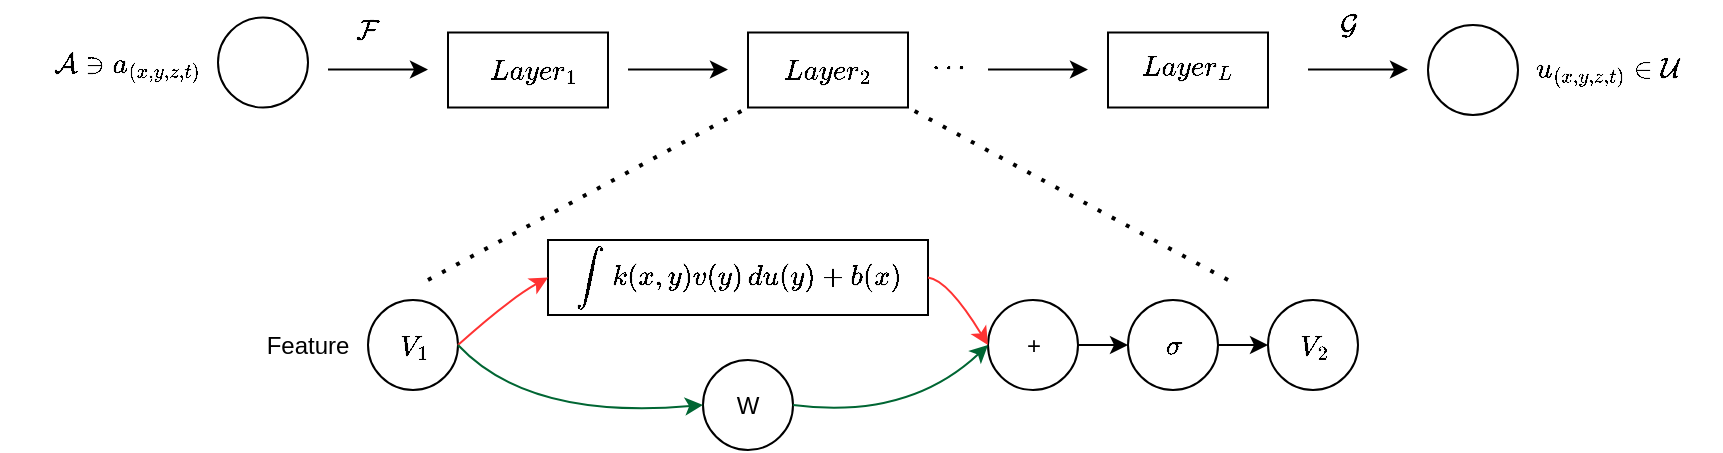 <mxfile version="20.6.0" type="github">
  <diagram id="jRTN0cFvYoGHmCCxgY_o" name="第 1 页">
    <mxGraphModel dx="865" dy="456" grid="1" gridSize="10" guides="1" tooltips="1" connect="1" arrows="1" fold="1" page="1" pageScale="1" pageWidth="827" pageHeight="1169" math="1" shadow="0">
      <root>
        <mxCell id="0" />
        <mxCell id="1" parent="0" />
        <mxCell id="Br2PCXPAsLtzKkhdz4Kh-1" value="$$\mathcal{A} \ni \mathcal{a}_{(x,y,z,t)}$$" style="text;html=1;strokeColor=none;fillColor=none;align=center;verticalAlign=middle;whiteSpace=wrap;rounded=0;" vertex="1" parent="1">
          <mxGeometry x="60" y="157.5" width="60" height="30" as="geometry" />
        </mxCell>
        <mxCell id="Br2PCXPAsLtzKkhdz4Kh-2" value="" style="endArrow=classic;html=1;rounded=0;" edge="1" parent="1">
          <mxGeometry width="50" height="50" relative="1" as="geometry">
            <mxPoint x="190" y="174.8" as="sourcePoint" />
            <mxPoint x="240" y="174.8" as="targetPoint" />
          </mxGeometry>
        </mxCell>
        <mxCell id="Br2PCXPAsLtzKkhdz4Kh-3" value="$$\mathcal{F}$$" style="text;html=1;strokeColor=none;fillColor=none;align=center;verticalAlign=middle;whiteSpace=wrap;rounded=0;" vertex="1" parent="1">
          <mxGeometry x="180" y="140" width="60" height="30" as="geometry" />
        </mxCell>
        <mxCell id="Br2PCXPAsLtzKkhdz4Kh-6" value="" style="endArrow=classic;html=1;rounded=0;" edge="1" parent="1">
          <mxGeometry width="50" height="50" relative="1" as="geometry">
            <mxPoint x="680" y="174.8" as="sourcePoint" />
            <mxPoint x="730" y="174.8" as="targetPoint" />
          </mxGeometry>
        </mxCell>
        <mxCell id="Br2PCXPAsLtzKkhdz4Kh-7" value="$$\mathcal{G}$$" style="text;html=1;strokeColor=none;fillColor=none;align=center;verticalAlign=middle;whiteSpace=wrap;rounded=0;" vertex="1" parent="1">
          <mxGeometry x="670" y="140" width="60" height="25" as="geometry" />
        </mxCell>
        <mxCell id="Br2PCXPAsLtzKkhdz4Kh-8" value="$$ \mathcal{u}_{(x,y,z,t)} \in \mathcal{U}$$" style="text;html=1;strokeColor=none;fillColor=none;align=center;verticalAlign=middle;whiteSpace=wrap;rounded=0;" vertex="1" parent="1">
          <mxGeometry x="800" y="160" width="60" height="30" as="geometry" />
        </mxCell>
        <mxCell id="Br2PCXPAsLtzKkhdz4Kh-9" value="" style="rounded=0;whiteSpace=wrap;html=1;" vertex="1" parent="1">
          <mxGeometry x="250" y="156.25" width="80" height="37.5" as="geometry" />
        </mxCell>
        <mxCell id="Br2PCXPAsLtzKkhdz4Kh-11" value="" style="rounded=0;whiteSpace=wrap;html=1;" vertex="1" parent="1">
          <mxGeometry x="400" y="156.25" width="80" height="37.5" as="geometry" />
        </mxCell>
        <mxCell id="Br2PCXPAsLtzKkhdz4Kh-12" value="" style="endArrow=classic;html=1;rounded=0;" edge="1" parent="1">
          <mxGeometry width="50" height="50" relative="1" as="geometry">
            <mxPoint x="340" y="174.76" as="sourcePoint" />
            <mxPoint x="390" y="174.76" as="targetPoint" />
          </mxGeometry>
        </mxCell>
        <mxCell id="Br2PCXPAsLtzKkhdz4Kh-13" value="" style="rounded=0;whiteSpace=wrap;html=1;" vertex="1" parent="1">
          <mxGeometry x="580" y="156.25" width="80" height="37.5" as="geometry" />
        </mxCell>
        <mxCell id="Br2PCXPAsLtzKkhdz4Kh-14" value="" style="endArrow=classic;html=1;rounded=0;" edge="1" parent="1">
          <mxGeometry width="50" height="50" relative="1" as="geometry">
            <mxPoint x="520" y="174.76" as="sourcePoint" />
            <mxPoint x="570" y="174.76" as="targetPoint" />
          </mxGeometry>
        </mxCell>
        <mxCell id="Br2PCXPAsLtzKkhdz4Kh-15" value="$$\cdots$$" style="text;html=1;strokeColor=none;fillColor=none;align=center;verticalAlign=middle;whiteSpace=wrap;rounded=0;" vertex="1" parent="1">
          <mxGeometry x="470" y="160" width="60" height="25" as="geometry" />
        </mxCell>
        <mxCell id="Br2PCXPAsLtzKkhdz4Kh-16" value="" style="endArrow=none;dashed=1;html=1;dashPattern=1 3;strokeWidth=2;rounded=0;" edge="1" parent="1">
          <mxGeometry width="50" height="50" relative="1" as="geometry">
            <mxPoint x="240" y="280" as="sourcePoint" />
            <mxPoint x="400" y="193.75" as="targetPoint" />
          </mxGeometry>
        </mxCell>
        <mxCell id="Br2PCXPAsLtzKkhdz4Kh-17" value="" style="endArrow=none;dashed=1;html=1;dashPattern=1 3;strokeWidth=2;rounded=0;" edge="1" parent="1">
          <mxGeometry width="50" height="50" relative="1" as="geometry">
            <mxPoint x="640" y="280" as="sourcePoint" />
            <mxPoint x="480" y="193.75" as="targetPoint" />
          </mxGeometry>
        </mxCell>
        <mxCell id="Br2PCXPAsLtzKkhdz4Kh-20" value="" style="ellipse;whiteSpace=wrap;html=1;aspect=fixed;" vertex="1" parent="1">
          <mxGeometry x="135" y="148.75" width="45" height="45" as="geometry" />
        </mxCell>
        <mxCell id="Br2PCXPAsLtzKkhdz4Kh-21" value="" style="ellipse;whiteSpace=wrap;html=1;aspect=fixed;" vertex="1" parent="1">
          <mxGeometry x="740" y="152.5" width="45" height="45" as="geometry" />
        </mxCell>
        <mxCell id="Br2PCXPAsLtzKkhdz4Kh-24" value="$$V_{1}$$" style="text;html=1;strokeColor=none;fillColor=none;align=center;verticalAlign=middle;whiteSpace=wrap;rounded=0;" vertex="1" parent="1">
          <mxGeometry x="202.5" y="297.5" width="60" height="30" as="geometry" />
        </mxCell>
        <mxCell id="Br2PCXPAsLtzKkhdz4Kh-22" value="" style="ellipse;whiteSpace=wrap;html=1;aspect=fixed;fillColor=none;" vertex="1" parent="1">
          <mxGeometry x="210" y="290" width="45" height="45" as="geometry" />
        </mxCell>
        <mxCell id="Br2PCXPAsLtzKkhdz4Kh-23" value="Feature" style="text;html=1;strokeColor=none;fillColor=none;align=center;verticalAlign=middle;whiteSpace=wrap;rounded=0;" vertex="1" parent="1">
          <mxGeometry x="150" y="297.5" width="60" height="30" as="geometry" />
        </mxCell>
        <mxCell id="Br2PCXPAsLtzKkhdz4Kh-25" value="" style="rounded=0;whiteSpace=wrap;html=1;" vertex="1" parent="1">
          <mxGeometry x="300" y="260" width="190" height="37.5" as="geometry" />
        </mxCell>
        <mxCell id="Br2PCXPAsLtzKkhdz4Kh-28" value="" style="ellipse;whiteSpace=wrap;html=1;aspect=fixed;" vertex="1" parent="1">
          <mxGeometry x="377.5" y="320" width="45" height="45" as="geometry" />
        </mxCell>
        <mxCell id="Br2PCXPAsLtzKkhdz4Kh-31" value="" style="ellipse;whiteSpace=wrap;html=1;aspect=fixed;" vertex="1" parent="1">
          <mxGeometry x="520" y="290" width="45" height="45" as="geometry" />
        </mxCell>
        <mxCell id="Br2PCXPAsLtzKkhdz4Kh-29" value="W" style="text;html=1;strokeColor=none;fillColor=none;align=center;verticalAlign=middle;whiteSpace=wrap;rounded=0;" vertex="1" parent="1">
          <mxGeometry x="370" y="327.5" width="60" height="30" as="geometry" />
        </mxCell>
        <mxCell id="Br2PCXPAsLtzKkhdz4Kh-32" value="" style="ellipse;whiteSpace=wrap;html=1;aspect=fixed;" vertex="1" parent="1">
          <mxGeometry x="590" y="290" width="45" height="45" as="geometry" />
        </mxCell>
        <mxCell id="Br2PCXPAsLtzKkhdz4Kh-33" value="" style="ellipse;whiteSpace=wrap;html=1;aspect=fixed;" vertex="1" parent="1">
          <mxGeometry x="660" y="290" width="45" height="45" as="geometry" />
        </mxCell>
        <mxCell id="Br2PCXPAsLtzKkhdz4Kh-34" value="$$Layer_{1}$$" style="text;html=1;strokeColor=none;fillColor=none;align=center;verticalAlign=middle;whiteSpace=wrap;rounded=0;" vertex="1" parent="1">
          <mxGeometry x="262.5" y="160" width="60" height="30" as="geometry" />
        </mxCell>
        <mxCell id="Br2PCXPAsLtzKkhdz4Kh-35" value="$$Layer_{2}$$" style="text;html=1;strokeColor=none;fillColor=none;align=center;verticalAlign=middle;whiteSpace=wrap;rounded=0;" vertex="1" parent="1">
          <mxGeometry x="410" y="160" width="60" height="30" as="geometry" />
        </mxCell>
        <mxCell id="Br2PCXPAsLtzKkhdz4Kh-36" value="$$Layer_{L}$$" style="text;html=1;strokeColor=none;fillColor=none;align=center;verticalAlign=middle;whiteSpace=wrap;rounded=0;" vertex="1" parent="1">
          <mxGeometry x="590" y="157.5" width="60" height="30" as="geometry" />
        </mxCell>
        <mxCell id="Br2PCXPAsLtzKkhdz4Kh-37" value="+" style="text;html=1;strokeColor=none;fillColor=none;align=center;verticalAlign=middle;whiteSpace=wrap;rounded=0;" vertex="1" parent="1">
          <mxGeometry x="512.5" y="297.5" width="60" height="30" as="geometry" />
        </mxCell>
        <mxCell id="Br2PCXPAsLtzKkhdz4Kh-38" value="$$\sigma$$" style="text;html=1;strokeColor=none;fillColor=none;align=center;verticalAlign=middle;whiteSpace=wrap;rounded=0;" vertex="1" parent="1">
          <mxGeometry x="582.5" y="297.5" width="60" height="30" as="geometry" />
        </mxCell>
        <mxCell id="Br2PCXPAsLtzKkhdz4Kh-39" value="$$V_{2}$$" style="text;html=1;strokeColor=none;fillColor=none;align=center;verticalAlign=middle;whiteSpace=wrap;rounded=0;" vertex="1" parent="1">
          <mxGeometry x="652.5" y="297.5" width="60" height="30" as="geometry" />
        </mxCell>
        <mxCell id="Br2PCXPAsLtzKkhdz4Kh-40" value="" style="curved=1;endArrow=classic;html=1;rounded=0;exitX=1;exitY=0.5;exitDx=0;exitDy=0;entryX=0;entryY=0.5;entryDx=0;entryDy=0;strokeColor=#FF3333;" edge="1" parent="1" source="Br2PCXPAsLtzKkhdz4Kh-22" target="Br2PCXPAsLtzKkhdz4Kh-25">
          <mxGeometry width="50" height="50" relative="1" as="geometry">
            <mxPoint x="270" y="297.5" as="sourcePoint" />
            <mxPoint x="305" y="247.5" as="targetPoint" />
            <Array as="points">
              <mxPoint x="280" y="290" />
            </Array>
          </mxGeometry>
        </mxCell>
        <mxCell id="Br2PCXPAsLtzKkhdz4Kh-43" value="" style="curved=1;endArrow=classic;html=1;rounded=0;exitX=1;exitY=0.5;exitDx=0;exitDy=0;entryX=0;entryY=0.5;entryDx=0;entryDy=0;strokeColor=#006633;" edge="1" parent="1" source="Br2PCXPAsLtzKkhdz4Kh-22" target="Br2PCXPAsLtzKkhdz4Kh-28">
          <mxGeometry width="50" height="50" relative="1" as="geometry">
            <mxPoint x="265.0" y="322.5" as="sourcePoint" />
            <mxPoint x="350" y="350" as="targetPoint" />
            <Array as="points">
              <mxPoint x="290" y="350" />
            </Array>
          </mxGeometry>
        </mxCell>
        <mxCell id="Br2PCXPAsLtzKkhdz4Kh-46" value="" style="curved=1;endArrow=classic;html=1;rounded=0;exitX=1;exitY=0.5;exitDx=0;exitDy=0;entryX=0;entryY=0.5;entryDx=0;entryDy=0;strokeColor=#006633;" edge="1" parent="1" source="Br2PCXPAsLtzKkhdz4Kh-28" target="Br2PCXPAsLtzKkhdz4Kh-31">
          <mxGeometry width="50" height="50" relative="1" as="geometry">
            <mxPoint x="430.0" y="340" as="sourcePoint" />
            <mxPoint x="520" y="350" as="targetPoint" />
            <Array as="points">
              <mxPoint x="480" y="350" />
            </Array>
          </mxGeometry>
        </mxCell>
        <mxCell id="Br2PCXPAsLtzKkhdz4Kh-47" value="" style="curved=1;endArrow=classic;html=1;rounded=0;exitX=1;exitY=0.5;exitDx=0;exitDy=0;entryX=0;entryY=0.5;entryDx=0;entryDy=0;strokeColor=#FF3333;" edge="1" parent="1" source="Br2PCXPAsLtzKkhdz4Kh-25" target="Br2PCXPAsLtzKkhdz4Kh-31">
          <mxGeometry width="50" height="50" relative="1" as="geometry">
            <mxPoint x="500.0" y="270" as="sourcePoint" />
            <mxPoint x="597.5" y="240" as="targetPoint" />
            <Array as="points">
              <mxPoint x="500" y="280" />
            </Array>
          </mxGeometry>
        </mxCell>
        <mxCell id="Br2PCXPAsLtzKkhdz4Kh-49" value="" style="endArrow=classic;html=1;rounded=0;exitX=1;exitY=0.5;exitDx=0;exitDy=0;entryX=0;entryY=0.5;entryDx=0;entryDy=0;" edge="1" parent="1" source="Br2PCXPAsLtzKkhdz4Kh-31" target="Br2PCXPAsLtzKkhdz4Kh-32">
          <mxGeometry width="50" height="50" relative="1" as="geometry">
            <mxPoint x="530" y="350" as="sourcePoint" />
            <mxPoint x="570" y="350" as="targetPoint" />
          </mxGeometry>
        </mxCell>
        <mxCell id="Br2PCXPAsLtzKkhdz4Kh-50" value="" style="endArrow=classic;html=1;rounded=0;exitX=1;exitY=0.5;exitDx=0;exitDy=0;entryX=0;entryY=0.5;entryDx=0;entryDy=0;" edge="1" parent="1" source="Br2PCXPAsLtzKkhdz4Kh-32" target="Br2PCXPAsLtzKkhdz4Kh-33">
          <mxGeometry width="50" height="50" relative="1" as="geometry">
            <mxPoint x="575.0" y="322.5" as="sourcePoint" />
            <mxPoint x="600.0" y="322.5" as="targetPoint" />
          </mxGeometry>
        </mxCell>
        <mxCell id="Br2PCXPAsLtzKkhdz4Kh-52" value="$$\int_{}^{} k(x,y)v(y)\,du(y)&amp;nbsp; +b(x)$$" style="text;html=1;strokeColor=none;fillColor=none;align=center;verticalAlign=middle;whiteSpace=wrap;rounded=0;" vertex="1" parent="1">
          <mxGeometry x="308.75" y="263.75" width="172.5" height="30" as="geometry" />
        </mxCell>
      </root>
    </mxGraphModel>
  </diagram>
</mxfile>
